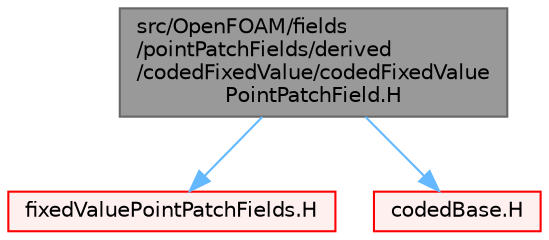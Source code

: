 digraph "src/OpenFOAM/fields/pointPatchFields/derived/codedFixedValue/codedFixedValuePointPatchField.H"
{
 // LATEX_PDF_SIZE
  bgcolor="transparent";
  edge [fontname=Helvetica,fontsize=10,labelfontname=Helvetica,labelfontsize=10];
  node [fontname=Helvetica,fontsize=10,shape=box,height=0.2,width=0.4];
  Node1 [id="Node000001",label="src/OpenFOAM/fields\l/pointPatchFields/derived\l/codedFixedValue/codedFixedValue\lPointPatchField.H",height=0.2,width=0.4,color="gray40", fillcolor="grey60", style="filled", fontcolor="black",tooltip=" "];
  Node1 -> Node2 [id="edge1_Node000001_Node000002",color="steelblue1",style="solid",tooltip=" "];
  Node2 [id="Node000002",label="fixedValuePointPatchFields.H",height=0.2,width=0.4,color="red", fillcolor="#FFF0F0", style="filled",URL="$fixedValuePointPatchFields_8H.html",tooltip=" "];
  Node1 -> Node240 [id="edge2_Node000001_Node000240",color="steelblue1",style="solid",tooltip=" "];
  Node240 [id="Node000240",label="codedBase.H",height=0.2,width=0.4,color="red", fillcolor="#FFF0F0", style="filled",URL="$codedBase_8H.html",tooltip=" "];
}
